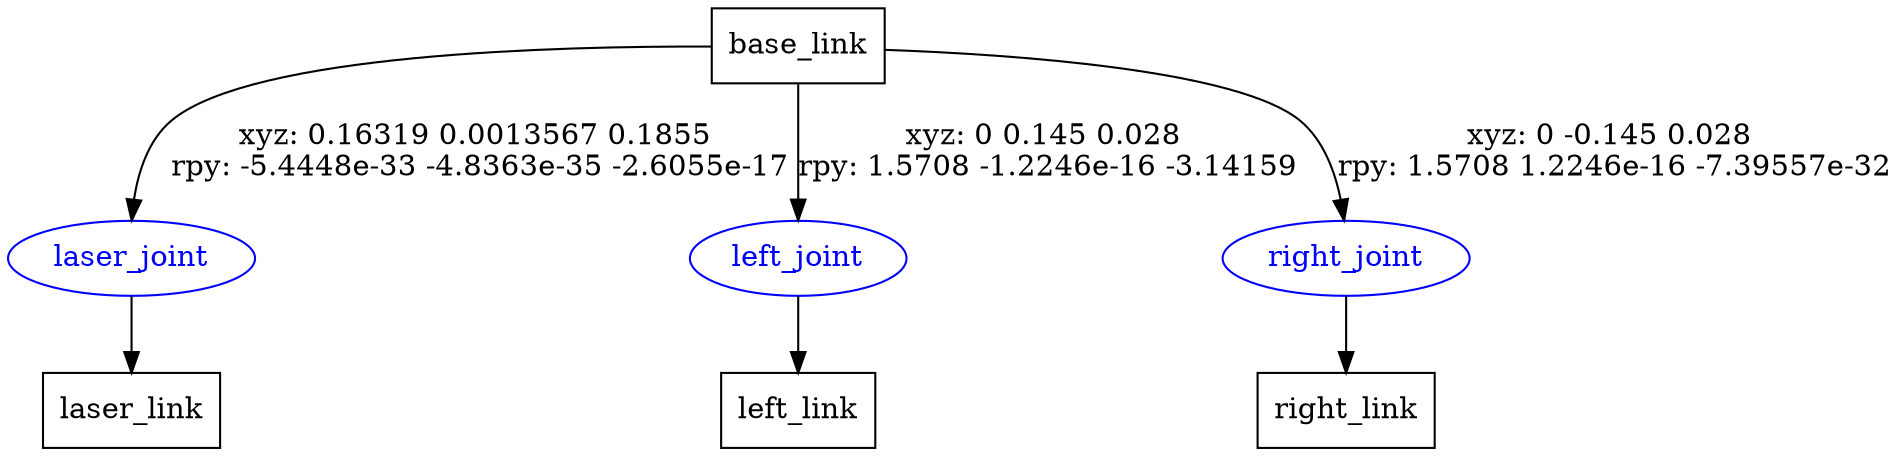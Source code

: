 digraph G {
node [shape=box];
"base_link" [label="base_link"];
"laser_link" [label="laser_link"];
"left_link" [label="left_link"];
"right_link" [label="right_link"];
node [shape=ellipse, color=blue, fontcolor=blue];
"base_link" -> "laser_joint" [label="xyz: 0.16319 0.0013567 0.1855 \nrpy: -5.4448e-33 -4.8363e-35 -2.6055e-17"]
"laser_joint" -> "laser_link"
"base_link" -> "left_joint" [label="xyz: 0 0.145 0.028 \nrpy: 1.5708 -1.2246e-16 -3.14159"]
"left_joint" -> "left_link"
"base_link" -> "right_joint" [label="xyz: 0 -0.145 0.028 \nrpy: 1.5708 1.2246e-16 -7.39557e-32"]
"right_joint" -> "right_link"
}
